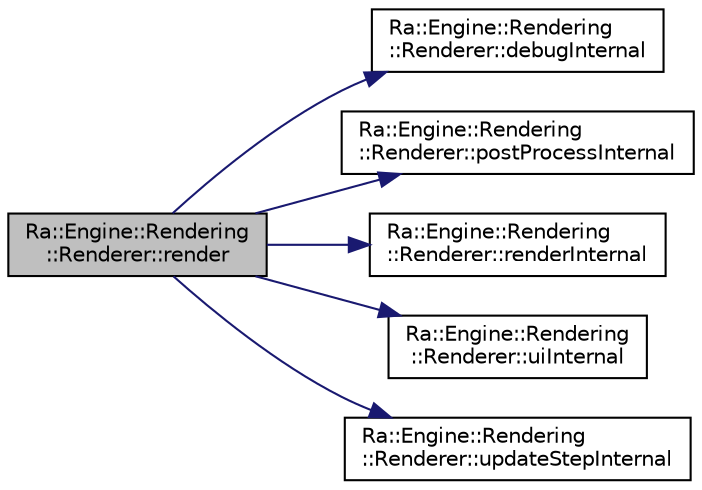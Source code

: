 digraph "Ra::Engine::Rendering::Renderer::render"
{
 // INTERACTIVE_SVG=YES
 // LATEX_PDF_SIZE
  edge [fontname="Helvetica",fontsize="10",labelfontname="Helvetica",labelfontsize="10"];
  node [fontname="Helvetica",fontsize="10",shape=record];
  rankdir="LR";
  Node1 [label="Ra::Engine::Rendering\l::Renderer::render",height=0.2,width=0.4,color="black", fillcolor="grey75", style="filled", fontcolor="black",tooltip="Tell the renderer it needs to render. This method does the following steps :"];
  Node1 -> Node2 [color="midnightblue",fontsize="10",style="solid",fontname="Helvetica"];
  Node2 [label="Ra::Engine::Rendering\l::Renderer::debugInternal",height=0.2,width=0.4,color="black", fillcolor="white", style="filled",URL="$classRa_1_1Engine_1_1Rendering_1_1Renderer.html#a30c9f288f2ac8406c804c55b2623e348",tooltip="Add the debug layer with useful informations."];
  Node1 -> Node3 [color="midnightblue",fontsize="10",style="solid",fontname="Helvetica"];
  Node3 [label="Ra::Engine::Rendering\l::Renderer::postProcessInternal",height=0.2,width=0.4,color="black", fillcolor="white", style="filled",URL="$classRa_1_1Engine_1_1Rendering_1_1Renderer.html#a5fc9b2cb6c8fb0a7d1a7640a2ddc31b6",tooltip="Do all post processing stuff. If you override this method, be careful to fill."];
  Node1 -> Node4 [color="midnightblue",fontsize="10",style="solid",fontname="Helvetica"];
  Node4 [label="Ra::Engine::Rendering\l::Renderer::renderInternal",height=0.2,width=0.4,color="black", fillcolor="white", style="filled",URL="$classRa_1_1Engine_1_1Rendering_1_1Renderer.html#afe2f99ba86df2575f32a79d3d01d8d2f",tooltip="All the scene rendering magics basically happens here."];
  Node1 -> Node5 [color="midnightblue",fontsize="10",style="solid",fontname="Helvetica"];
  Node5 [label="Ra::Engine::Rendering\l::Renderer::uiInternal",height=0.2,width=0.4,color="black", fillcolor="white", style="filled",URL="$classRa_1_1Engine_1_1Rendering_1_1Renderer.html#abad46a9149c0d4578327325450b2472e",tooltip="Draw the UI data."];
  Node1 -> Node6 [color="midnightblue",fontsize="10",style="solid",fontname="Helvetica"];
  Node6 [label="Ra::Engine::Rendering\l::Renderer::updateStepInternal",height=0.2,width=0.4,color="black", fillcolor="white", style="filled",URL="$classRa_1_1Engine_1_1Rendering_1_1Renderer.html#ac3f6b287470f899b6aa9306b82249765",tooltip=" "];
}
